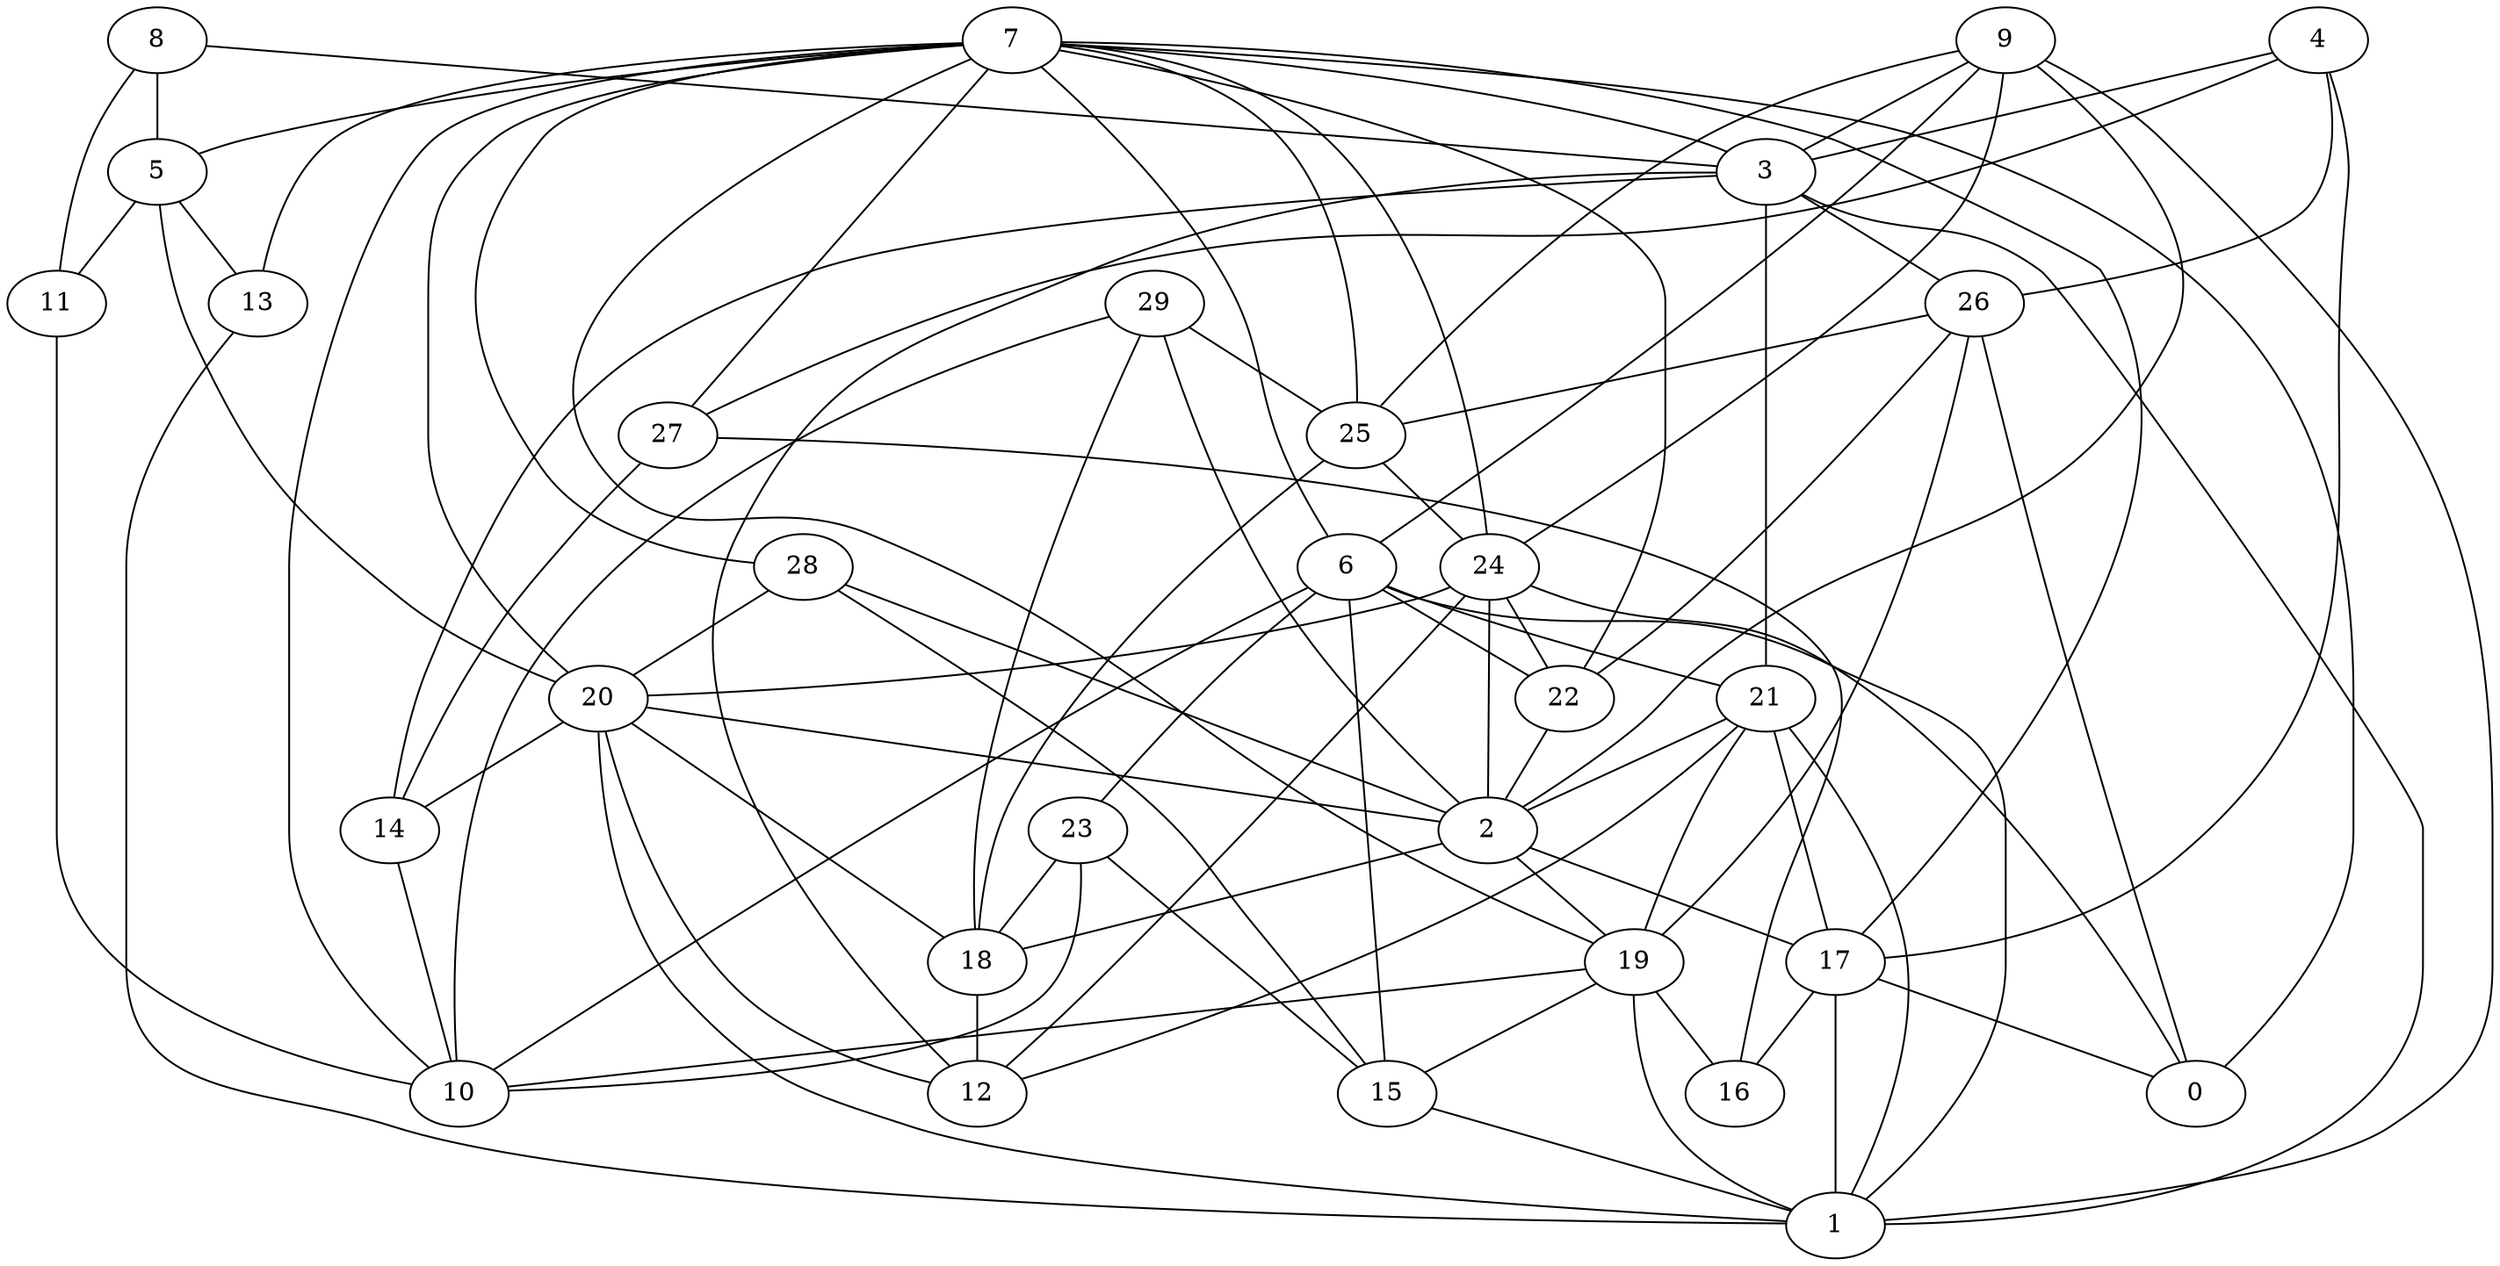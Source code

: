 digraph GG_graph {

subgraph G_graph {
edge [color = black]
"29" -> "10" [dir = none]
"29" -> "2" [dir = none]
"13" -> "1" [dir = none]
"3" -> "1" [dir = none]
"6" -> "15" [dir = none]
"6" -> "1" [dir = none]
"20" -> "14" [dir = none]
"20" -> "2" [dir = none]
"20" -> "18" [dir = none]
"20" -> "1" [dir = none]
"9" -> "6" [dir = none]
"22" -> "2" [dir = none]
"17" -> "16" [dir = none]
"28" -> "20" [dir = none]
"25" -> "24" [dir = none]
"2" -> "17" [dir = none]
"26" -> "0" [dir = none]
"5" -> "11" [dir = none]
"5" -> "20" [dir = none]
"18" -> "12" [dir = none]
"7" -> "0" [dir = none]
"7" -> "19" [dir = none]
"7" -> "20" [dir = none]
"8" -> "5" [dir = none]
"4" -> "27" [dir = none]
"4" -> "3" [dir = none]
"21" -> "1" [dir = none]
"23" -> "10" [dir = none]
"24" -> "22" [dir = none]
"7" -> "3" [dir = none]
"29" -> "18" [dir = none]
"7" -> "17" [dir = none]
"24" -> "0" [dir = none]
"26" -> "19" [dir = none]
"24" -> "2" [dir = none]
"28" -> "2" [dir = none]
"17" -> "1" [dir = none]
"2" -> "18" [dir = none]
"7" -> "6" [dir = none]
"3" -> "14" [dir = none]
"19" -> "1" [dir = none]
"5" -> "13" [dir = none]
"9" -> "3" [dir = none]
"9" -> "25" [dir = none]
"25" -> "18" [dir = none]
"23" -> "18" [dir = none]
"11" -> "10" [dir = none]
"6" -> "10" [dir = none]
"29" -> "25" [dir = none]
"7" -> "25" [dir = none]
"4" -> "26" [dir = none]
"7" -> "27" [dir = none]
"7" -> "24" [dir = none]
"26" -> "22" [dir = none]
"6" -> "22" [dir = none]
"28" -> "15" [dir = none]
"3" -> "21" [dir = none]
"7" -> "28" [dir = none]
"8" -> "3" [dir = none]
"9" -> "1" [dir = none]
"14" -> "10" [dir = none]
"3" -> "26" [dir = none]
"23" -> "15" [dir = none]
"9" -> "2" [dir = none]
"20" -> "12" [dir = none]
"8" -> "11" [dir = none]
"7" -> "13" [dir = none]
"21" -> "12" [dir = none]
"19" -> "10" [dir = none]
"15" -> "1" [dir = none]
"4" -> "17" [dir = none]
"6" -> "23" [dir = none]
"24" -> "20" [dir = none]
"19" -> "16" [dir = none]
"26" -> "25" [dir = none]
"9" -> "24" [dir = none]
"2" -> "19" [dir = none]
"6" -> "21" [dir = none]
"27" -> "14" [dir = none]
"7" -> "10" [dir = none]
"7" -> "22" [dir = none]
"7" -> "5" [dir = none]
"27" -> "16" [dir = none]
"19" -> "15" [dir = none]
"21" -> "17" [dir = none]
"24" -> "12" [dir = none]
"21" -> "2" [dir = none]
"21" -> "19" [dir = none]
"3" -> "12" [dir = none]
"17" -> "0" [dir = none]
}

}
